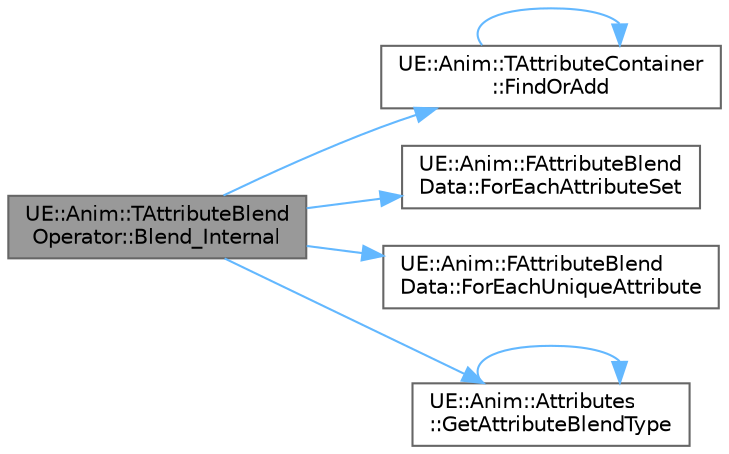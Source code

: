 digraph "UE::Anim::TAttributeBlendOperator::Blend_Internal"
{
 // INTERACTIVE_SVG=YES
 // LATEX_PDF_SIZE
  bgcolor="transparent";
  edge [fontname=Helvetica,fontsize=10,labelfontname=Helvetica,labelfontsize=10];
  node [fontname=Helvetica,fontsize=10,shape=box,height=0.2,width=0.4];
  rankdir="LR";
  Node1 [id="Node000001",label="UE::Anim::TAttributeBlend\lOperator::Blend_Internal",height=0.2,width=0.4,color="gray40", fillcolor="grey60", style="filled", fontcolor="black",tooltip="End IAttributeBlendOperator overrides."];
  Node1 -> Node2 [id="edge1_Node000001_Node000002",color="steelblue1",style="solid",tooltip=" "];
  Node2 [id="Node000002",label="UE::Anim::TAttributeContainer\l::FindOrAdd",height=0.2,width=0.4,color="grey40", fillcolor="white", style="filled",URL="$da/dc1/structUE_1_1Anim_1_1TAttributeContainer.html#a71650422dfadf4c6a4060b119cf60bf2",tooltip="Adds, if not yet existing, a new attribute type/value entry of the specified AttributeType."];
  Node2 -> Node2 [id="edge2_Node000002_Node000002",color="steelblue1",style="solid",tooltip=" "];
  Node1 -> Node3 [id="edge3_Node000001_Node000003",color="steelblue1",style="solid",tooltip=" "];
  Node3 [id="Node000003",label="UE::Anim::FAttributeBlend\lData::ForEachAttributeSet",height=0.2,width=0.4,color="grey40", fillcolor="white", style="filled",URL="$d3/d95/structUE_1_1Anim_1_1FAttributeBlendData.html#a5200a9c1ea8ed5767264c45d84bd52d5",tooltip=" "];
  Node1 -> Node4 [id="edge4_Node000001_Node000004",color="steelblue1",style="solid",tooltip=" "];
  Node4 [id="Node000004",label="UE::Anim::FAttributeBlend\lData::ForEachUniqueAttribute",height=0.2,width=0.4,color="grey40", fillcolor="white", style="filled",URL="$d3/d95/structUE_1_1Anim_1_1FAttributeBlendData.html#a990d89f78accdd229c36cec93e7b9271",tooltip=" "];
  Node1 -> Node5 [id="edge5_Node000001_Node000005",color="steelblue1",style="solid",tooltip=" "];
  Node5 [id="Node000005",label="UE::Anim::Attributes\l::GetAttributeBlendType",height=0.2,width=0.4,color="grey40", fillcolor="white", style="filled",URL="$d9/dc3/structUE_1_1Anim_1_1Attributes.html#adc60f7307638c24f139018c6e5c08e62",tooltip="Helper functionality to retrieve the correct blend type (from UAnimationSettings) for the provided at..."];
  Node5 -> Node5 [id="edge6_Node000005_Node000005",color="steelblue1",style="solid",tooltip=" "];
}
